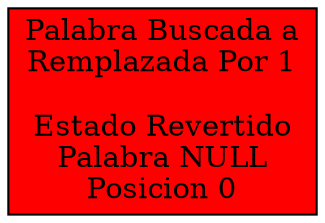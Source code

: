 digraph p{ 
rankdir=LR 
node[ shape = box] 
0[label = "Palabra Buscada a
Remplazada Por 1

Estado Revertido
Palabra NULL
Posicion 0
" width=2.0, fillcolor = red, style = filled ]; 
}